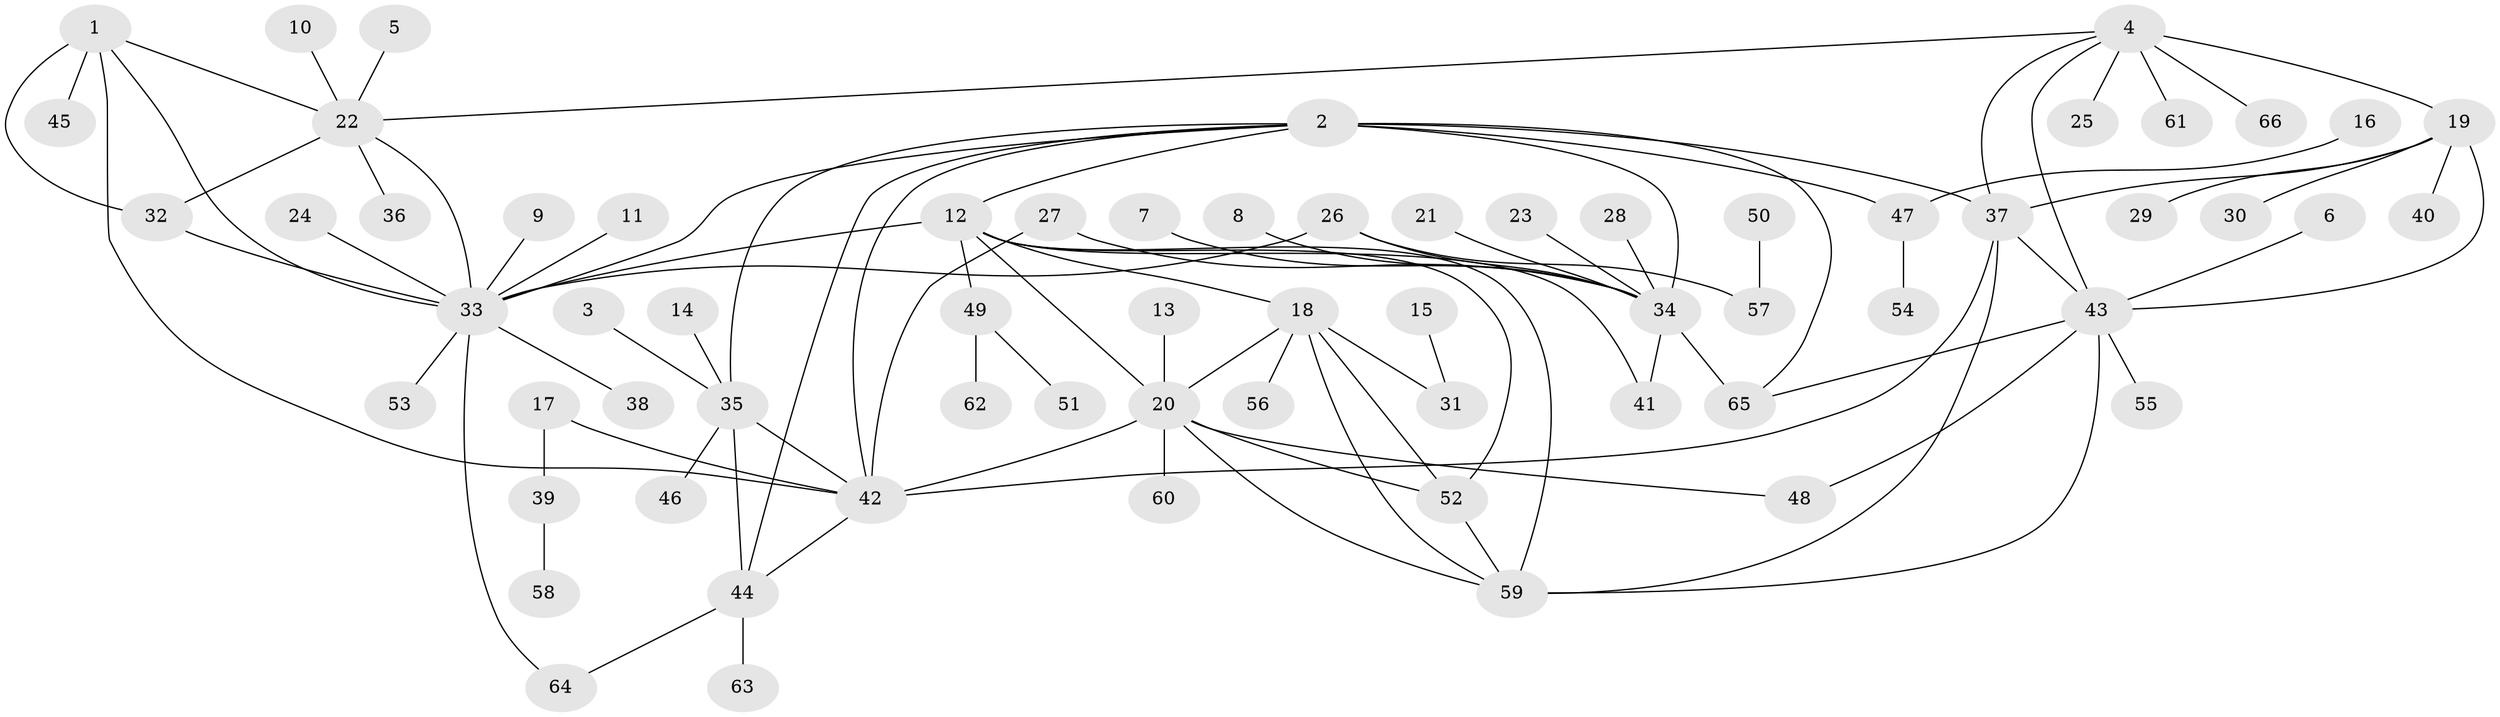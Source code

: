 // original degree distribution, {4: 0.03669724770642202, 6: 0.05504587155963303, 11: 0.01834862385321101, 8: 0.03669724770642202, 15: 0.009174311926605505, 10: 0.027522935779816515, 5: 0.027522935779816515, 9: 0.01834862385321101, 7: 0.01834862385321101, 1: 0.5871559633027523, 3: 0.03669724770642202, 2: 0.12844036697247707}
// Generated by graph-tools (version 1.1) at 2025/37/03/04/25 23:37:36]
// undirected, 66 vertices, 94 edges
graph export_dot {
  node [color=gray90,style=filled];
  1;
  2;
  3;
  4;
  5;
  6;
  7;
  8;
  9;
  10;
  11;
  12;
  13;
  14;
  15;
  16;
  17;
  18;
  19;
  20;
  21;
  22;
  23;
  24;
  25;
  26;
  27;
  28;
  29;
  30;
  31;
  32;
  33;
  34;
  35;
  36;
  37;
  38;
  39;
  40;
  41;
  42;
  43;
  44;
  45;
  46;
  47;
  48;
  49;
  50;
  51;
  52;
  53;
  54;
  55;
  56;
  57;
  58;
  59;
  60;
  61;
  62;
  63;
  64;
  65;
  66;
  1 -- 22 [weight=1.0];
  1 -- 32 [weight=2.0];
  1 -- 33 [weight=1.0];
  1 -- 42 [weight=1.0];
  1 -- 45 [weight=1.0];
  2 -- 12 [weight=1.0];
  2 -- 33 [weight=1.0];
  2 -- 34 [weight=2.0];
  2 -- 35 [weight=2.0];
  2 -- 37 [weight=1.0];
  2 -- 42 [weight=1.0];
  2 -- 44 [weight=1.0];
  2 -- 47 [weight=1.0];
  2 -- 65 [weight=2.0];
  3 -- 35 [weight=1.0];
  4 -- 19 [weight=2.0];
  4 -- 22 [weight=1.0];
  4 -- 25 [weight=1.0];
  4 -- 37 [weight=1.0];
  4 -- 43 [weight=1.0];
  4 -- 61 [weight=1.0];
  4 -- 66 [weight=1.0];
  5 -- 22 [weight=1.0];
  6 -- 43 [weight=1.0];
  7 -- 34 [weight=1.0];
  8 -- 34 [weight=1.0];
  9 -- 33 [weight=1.0];
  10 -- 22 [weight=1.0];
  11 -- 33 [weight=1.0];
  12 -- 18 [weight=1.0];
  12 -- 20 [weight=1.0];
  12 -- 33 [weight=1.0];
  12 -- 41 [weight=1.0];
  12 -- 49 [weight=1.0];
  12 -- 52 [weight=1.0];
  12 -- 59 [weight=1.0];
  13 -- 20 [weight=1.0];
  14 -- 35 [weight=1.0];
  15 -- 31 [weight=1.0];
  16 -- 47 [weight=1.0];
  17 -- 39 [weight=1.0];
  17 -- 42 [weight=1.0];
  18 -- 20 [weight=1.0];
  18 -- 31 [weight=1.0];
  18 -- 52 [weight=1.0];
  18 -- 56 [weight=1.0];
  18 -- 59 [weight=1.0];
  19 -- 29 [weight=1.0];
  19 -- 30 [weight=1.0];
  19 -- 37 [weight=2.0];
  19 -- 40 [weight=1.0];
  19 -- 43 [weight=2.0];
  20 -- 42 [weight=1.0];
  20 -- 48 [weight=1.0];
  20 -- 52 [weight=1.0];
  20 -- 59 [weight=1.0];
  20 -- 60 [weight=1.0];
  21 -- 34 [weight=1.0];
  22 -- 32 [weight=2.0];
  22 -- 33 [weight=1.0];
  22 -- 36 [weight=1.0];
  23 -- 34 [weight=1.0];
  24 -- 33 [weight=1.0];
  26 -- 33 [weight=1.0];
  26 -- 34 [weight=1.0];
  26 -- 57 [weight=1.0];
  27 -- 34 [weight=1.0];
  27 -- 42 [weight=1.0];
  28 -- 34 [weight=1.0];
  32 -- 33 [weight=2.0];
  33 -- 38 [weight=1.0];
  33 -- 53 [weight=1.0];
  33 -- 64 [weight=1.0];
  34 -- 41 [weight=1.0];
  34 -- 65 [weight=4.0];
  35 -- 42 [weight=2.0];
  35 -- 44 [weight=2.0];
  35 -- 46 [weight=1.0];
  37 -- 42 [weight=1.0];
  37 -- 43 [weight=1.0];
  37 -- 59 [weight=1.0];
  39 -- 58 [weight=1.0];
  42 -- 44 [weight=1.0];
  43 -- 48 [weight=1.0];
  43 -- 55 [weight=1.0];
  43 -- 59 [weight=1.0];
  43 -- 65 [weight=1.0];
  44 -- 63 [weight=1.0];
  44 -- 64 [weight=1.0];
  47 -- 54 [weight=1.0];
  49 -- 51 [weight=1.0];
  49 -- 62 [weight=1.0];
  50 -- 57 [weight=1.0];
  52 -- 59 [weight=1.0];
}
